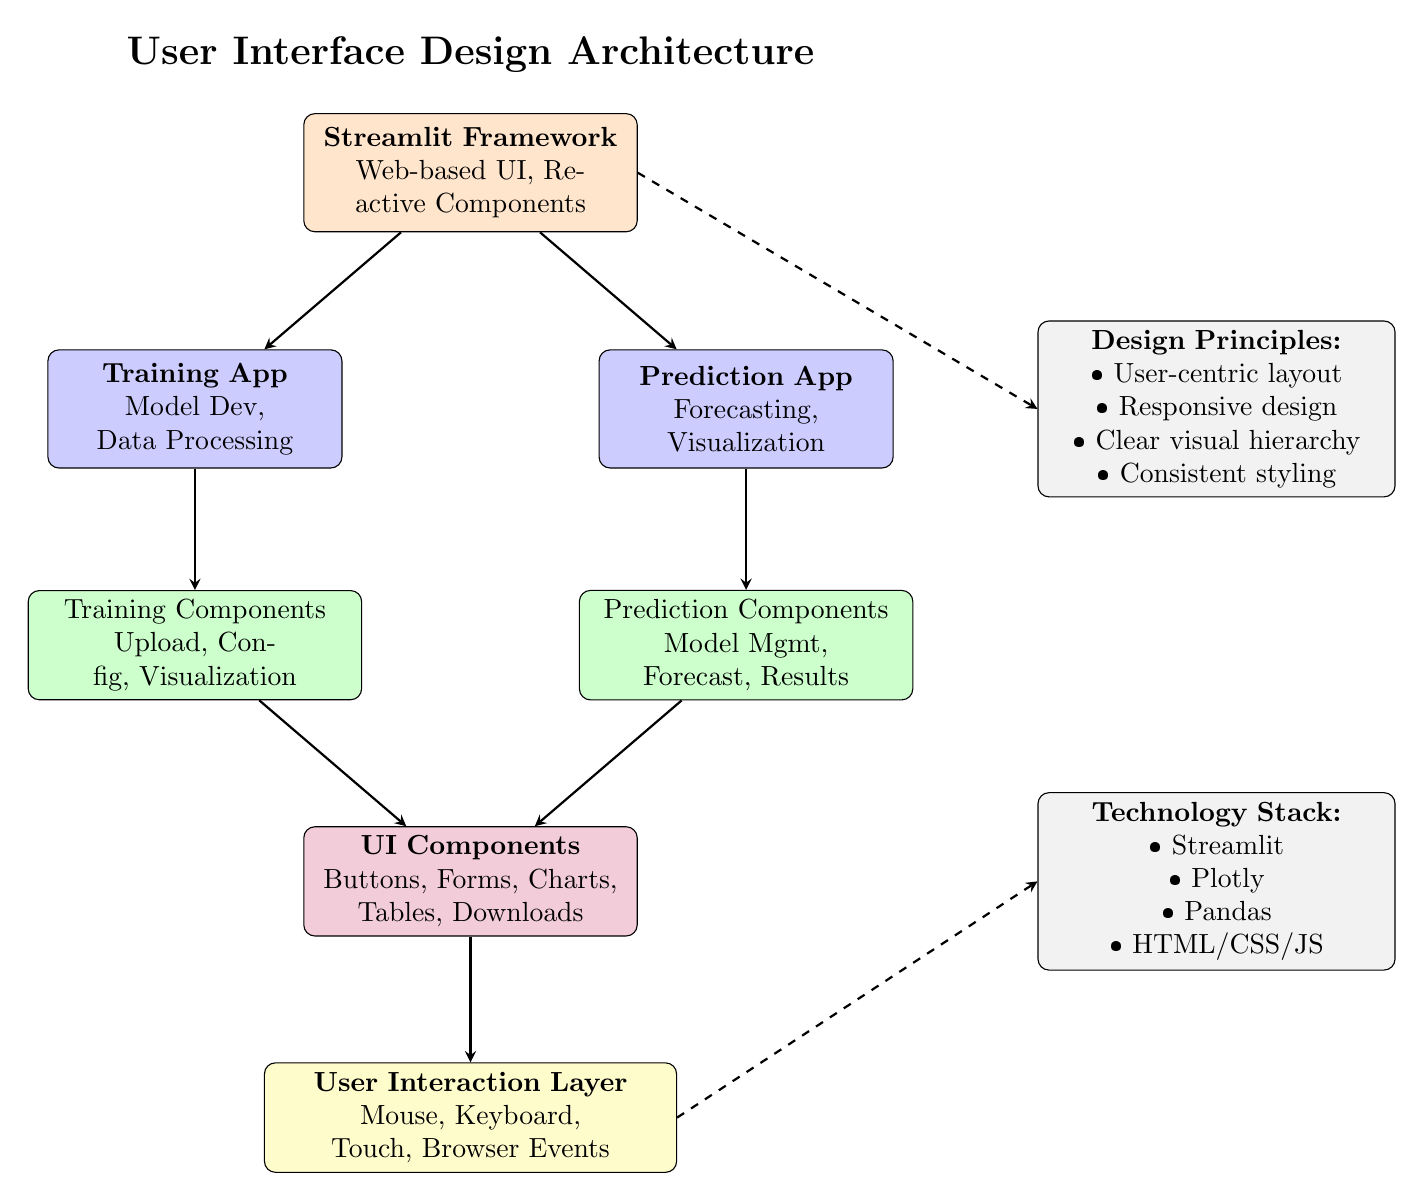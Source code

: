 \begin{tikzpicture}[
	layer/.style={rectangle, draw, fill=blue!20, text width=3.5cm, text centered, rounded corners, minimum height=1.5cm},
	component/.style={rectangle, draw, fill=green!20, text width=4cm, text centered, rounded corners, minimum height=1.2cm},
	framework/.style={rectangle, draw, fill=orange!20, text width=4cm, text centered, rounded corners, minimum height=1.5cm},
	ui/.style={rectangle, draw, fill=purple!20, text width=4cm, text centered, rounded corners, minimum height=1.2cm},
	user/.style={rectangle, draw, fill=yellow!20, text width=5cm, text centered, rounded corners, minimum height=1.2cm},
	box/.style={rectangle, draw, fill=gray!10, text width=4.3cm, text centered, rounded corners, minimum height=1.2cm},
	arrow/.style={thick,->,>=stealth}
	]
	
	% Title
	\node at (0,13.5) {\Large\textbf{User Interface Design Architecture}};
	
	% Framework Layer
	\node[framework] (streamlit) at (0,12) {\textbf{Streamlit Framework}\\Web-based UI, Reactive Components};
	
	% Application Layer
	\node[layer] (training_app) at (-3.5,9) {\textbf{Training App}\\Model Dev, Data Processing};
	\node[layer] (prediction_app) at (3.5,9) {\textbf{Prediction App}\\Forecasting, Visualization};
	
	% Components Layer
	\node[component] (training_comp) at (-3.5,6) {Training Components\\Upload, Config, Visualization};
	\node[component] (prediction_comp) at (3.5,6) {Prediction Components\\Model Mgmt, Forecast, Results};
	
	% UI Elements (combined)
	\node[ui] (ui_components) at (0,3) {\textbf{UI Components}\\Buttons, Forms, Charts, Tables, Downloads};
	
	% User Interaction
	\node[user] (user_layer) at (0,0) {\textbf{User Interaction Layer}\\Mouse, Keyboard, Touch, Browser Events};
	
	% Arrows - Framework to Apps
	\draw[arrow] (streamlit) -- (training_app);
	\draw[arrow] (streamlit) -- (prediction_app);
	
	% Arrows - Apps to Components
	\draw[arrow] (training_app) -- (training_comp);
	\draw[arrow] (prediction_app) -- (prediction_comp);
	
	% Arrows - Components to UI
	\draw[arrow] (training_comp) -- (ui_components);
	\draw[arrow] (prediction_comp) -- (ui_components);
	
	% Arrows - UI to User
	\draw[arrow] (ui_components) -- (user_layer);
	
	% Side Boxes
	\node[box, anchor=west] (principles) at (7.2,9) {
		\textbf{Design Principles:}\\
		• User-centric layout\\
		• Responsive design\\
		• Clear visual hierarchy\\
		• Consistent styling
	};
	
	\node[box, anchor=west] (stack) at (7.2,3) {
		\textbf{Technology Stack:}\\
		• Streamlit\\
		• Plotly\\
		• Pandas\\
		• HTML/CSS/JS
	};
	
	% Dashed side arrows
	\draw[arrow, dashed] (streamlit.east) -- (principles.west);
	\draw[arrow, dashed] (user_layer.east) -- (stack.west);
	
\end{tikzpicture}